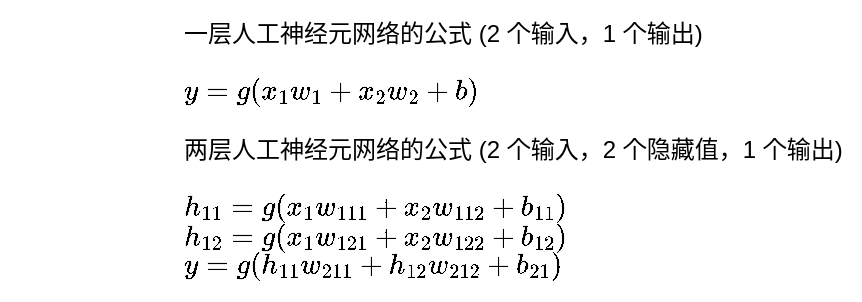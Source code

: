 <mxfile version="12.9.3" type="device"><diagram id="pDBKF5-wue3qJsz323z3" name="Page-1"><mxGraphModel dx="946" dy="611" grid="1" gridSize="10" guides="1" tooltips="1" connect="1" arrows="1" fold="1" page="1" pageScale="1" pageWidth="850" pageHeight="1100" math="1" shadow="0"><root><mxCell id="0"/><mxCell id="1" parent="0"/><mxCell id="I-iXm0NAhSDRcAVFDu75-1" value="&lt;div&gt;&lt;br&gt;&lt;/div&gt;" style="text;html=1;strokeColor=none;fillColor=none;align=center;verticalAlign=middle;whiteSpace=wrap;rounded=0;" parent="1" vertex="1"><mxGeometry x="20" y="120" width="400" height="80" as="geometry"/></mxCell><mxCell id="I-iXm0NAhSDRcAVFDu75-2" value="一层人工神经元网络的公式 (2 个输入，1 个输出)&lt;br&gt;&lt;br&gt;`y = g(x_1 w_1 + x_2 w_2 + b)`&lt;br&gt;&lt;br&gt;两层人工神经元网络的公式 (2 个输入，2 个隐藏值，1 个输出)&lt;br&gt;&lt;br&gt;`h_11 = g(x_1 w_111 + x_2 w_112 + b_11)`&lt;br&gt;&lt;div&gt;`h_12 = g(x_1 w_121 + x_2 w_122 + b_12)`&lt;/div&gt;&lt;div&gt;&lt;span&gt;`y = g(h_11 w_211 + h_12 w_212 + b_21)`&lt;/span&gt;&lt;/div&gt;&lt;div&gt;&lt;/div&gt;" style="text;html=1;strokeColor=none;fillColor=none;align=left;verticalAlign=middle;whiteSpace=wrap;rounded=0;" parent="1" vertex="1"><mxGeometry x="110" y="110" width="340" height="150" as="geometry"/></mxCell></root></mxGraphModel></diagram></mxfile>
